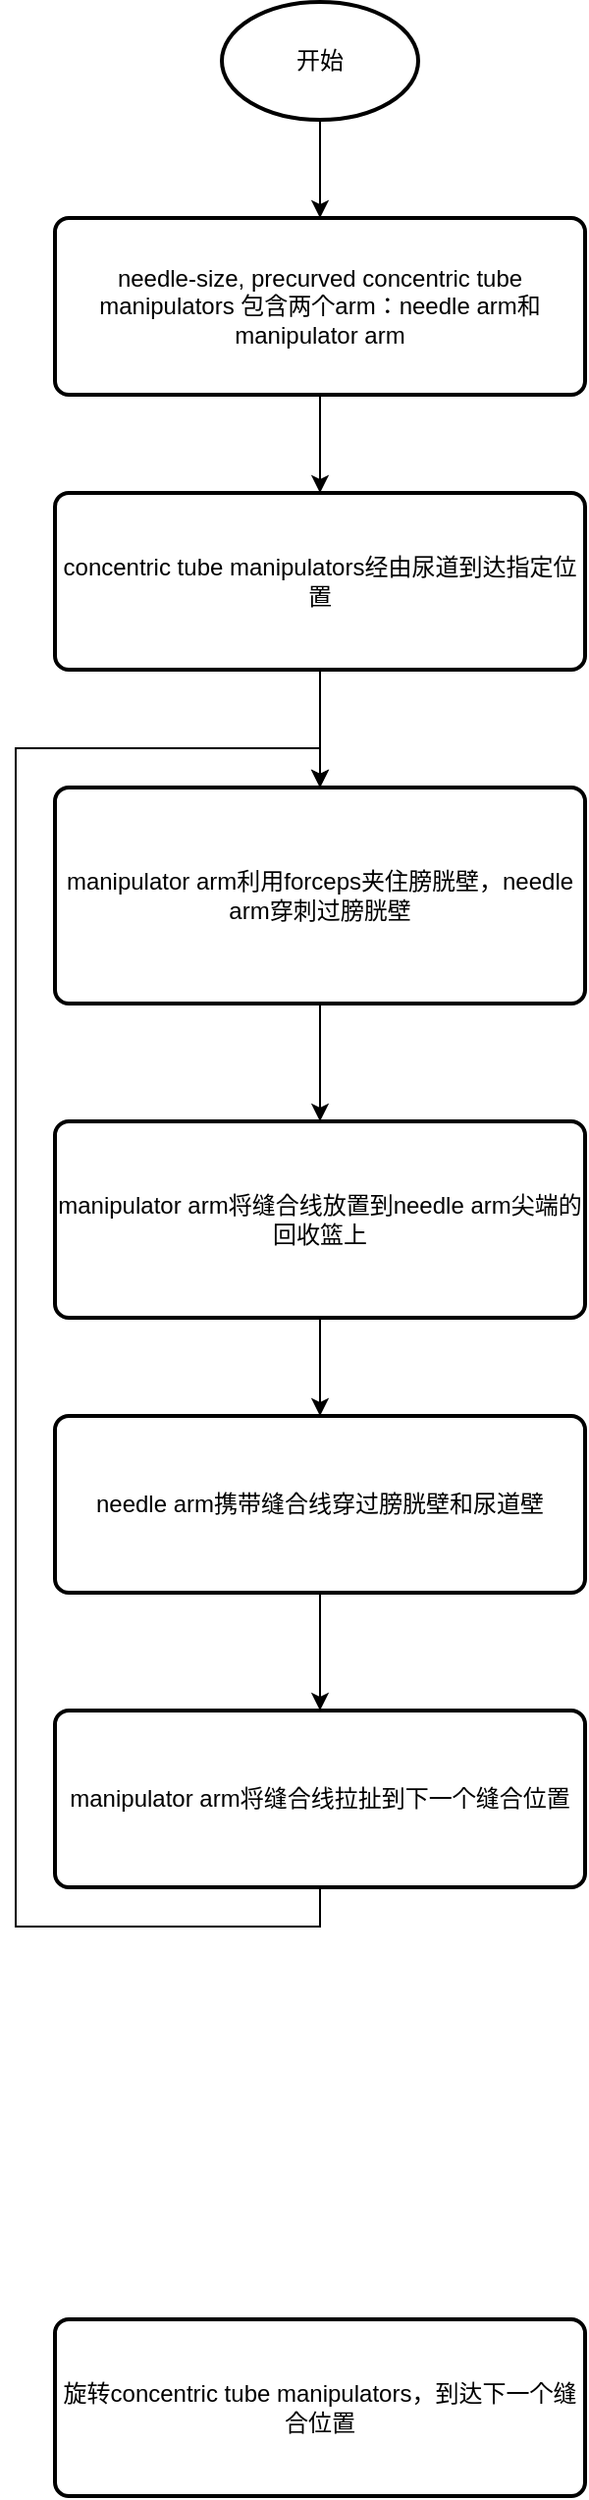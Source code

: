 <mxfile version="21.8.1" type="github">
  <diagram name="第 1 页" id="eGQYAnPUL8QZylnuPs7z">
    <mxGraphModel dx="1221" dy="630" grid="1" gridSize="10" guides="1" tooltips="1" connect="1" arrows="1" fold="1" page="1" pageScale="1" pageWidth="3300" pageHeight="4681" math="1" shadow="0">
      <root>
        <mxCell id="0" />
        <mxCell id="1" parent="0" />
        <mxCell id="VXAlaiL4U9Pdzu3FPUAU-9" style="edgeStyle=orthogonalEdgeStyle;rounded=0;orthogonalLoop=1;jettySize=auto;html=1;exitX=0.5;exitY=1;exitDx=0;exitDy=0;exitPerimeter=0;" edge="1" parent="1" source="VXAlaiL4U9Pdzu3FPUAU-1" target="VXAlaiL4U9Pdzu3FPUAU-2">
          <mxGeometry relative="1" as="geometry" />
        </mxCell>
        <mxCell id="VXAlaiL4U9Pdzu3FPUAU-1" value="开始" style="strokeWidth=2;html=1;shape=mxgraph.flowchart.start_1;whiteSpace=wrap;" vertex="1" parent="1">
          <mxGeometry x="395" y="90" width="100" height="60" as="geometry" />
        </mxCell>
        <mxCell id="VXAlaiL4U9Pdzu3FPUAU-10" style="edgeStyle=orthogonalEdgeStyle;rounded=0;orthogonalLoop=1;jettySize=auto;html=1;exitX=0.5;exitY=1;exitDx=0;exitDy=0;" edge="1" parent="1" source="VXAlaiL4U9Pdzu3FPUAU-2" target="VXAlaiL4U9Pdzu3FPUAU-3">
          <mxGeometry relative="1" as="geometry" />
        </mxCell>
        <mxCell id="VXAlaiL4U9Pdzu3FPUAU-2" value="needle-size, precurved concentric tube manipulators 包含两个arm：needle arm和manipulator arm" style="rounded=1;whiteSpace=wrap;html=1;absoluteArcSize=1;arcSize=14;strokeWidth=2;" vertex="1" parent="1">
          <mxGeometry x="310" y="200" width="270" height="90" as="geometry" />
        </mxCell>
        <mxCell id="VXAlaiL4U9Pdzu3FPUAU-12" style="edgeStyle=orthogonalEdgeStyle;rounded=0;orthogonalLoop=1;jettySize=auto;html=1;exitX=0.5;exitY=1;exitDx=0;exitDy=0;" edge="1" parent="1" source="VXAlaiL4U9Pdzu3FPUAU-3" target="VXAlaiL4U9Pdzu3FPUAU-6">
          <mxGeometry relative="1" as="geometry" />
        </mxCell>
        <mxCell id="VXAlaiL4U9Pdzu3FPUAU-3" value="concentric tube manipulators经由尿道到达指定位置" style="rounded=1;whiteSpace=wrap;html=1;absoluteArcSize=1;arcSize=14;strokeWidth=2;" vertex="1" parent="1">
          <mxGeometry x="310" y="340" width="270" height="90" as="geometry" />
        </mxCell>
        <mxCell id="VXAlaiL4U9Pdzu3FPUAU-17" style="edgeStyle=orthogonalEdgeStyle;rounded=0;orthogonalLoop=1;jettySize=auto;html=1;" edge="1" parent="1" source="VXAlaiL4U9Pdzu3FPUAU-4" target="VXAlaiL4U9Pdzu3FPUAU-8">
          <mxGeometry relative="1" as="geometry" />
        </mxCell>
        <mxCell id="VXAlaiL4U9Pdzu3FPUAU-4" value="manipulator arm将缝合线放置到needle arm尖端的回收篮上" style="rounded=1;whiteSpace=wrap;html=1;absoluteArcSize=1;arcSize=14;strokeWidth=2;" vertex="1" parent="1">
          <mxGeometry x="310" y="660" width="270" height="100" as="geometry" />
        </mxCell>
        <mxCell id="VXAlaiL4U9Pdzu3FPUAU-15" style="edgeStyle=orthogonalEdgeStyle;rounded=0;orthogonalLoop=1;jettySize=auto;html=1;exitX=0.5;exitY=1;exitDx=0;exitDy=0;entryX=0.5;entryY=0;entryDx=0;entryDy=0;" edge="1" parent="1" source="VXAlaiL4U9Pdzu3FPUAU-6" target="VXAlaiL4U9Pdzu3FPUAU-4">
          <mxGeometry relative="1" as="geometry">
            <mxPoint x="455" y="740" as="targetPoint" />
          </mxGeometry>
        </mxCell>
        <mxCell id="VXAlaiL4U9Pdzu3FPUAU-6" value="manipulator arm利用forceps夹住膀胱壁，needle arm穿刺过膀胱壁" style="rounded=1;whiteSpace=wrap;html=1;absoluteArcSize=1;arcSize=14;strokeWidth=2;" vertex="1" parent="1">
          <mxGeometry x="310" y="490" width="270" height="110" as="geometry" />
        </mxCell>
        <mxCell id="VXAlaiL4U9Pdzu3FPUAU-23" style="edgeStyle=orthogonalEdgeStyle;rounded=0;orthogonalLoop=1;jettySize=auto;html=1;exitX=0.5;exitY=1;exitDx=0;exitDy=0;entryX=0.5;entryY=0;entryDx=0;entryDy=0;" edge="1" parent="1" source="VXAlaiL4U9Pdzu3FPUAU-8" target="VXAlaiL4U9Pdzu3FPUAU-21">
          <mxGeometry relative="1" as="geometry" />
        </mxCell>
        <mxCell id="VXAlaiL4U9Pdzu3FPUAU-8" value="needle arm携带缝合线穿过膀胱壁和尿道壁" style="rounded=1;whiteSpace=wrap;html=1;absoluteArcSize=1;arcSize=14;strokeWidth=2;" vertex="1" parent="1">
          <mxGeometry x="310" y="810" width="270" height="90" as="geometry" />
        </mxCell>
        <mxCell id="VXAlaiL4U9Pdzu3FPUAU-24" style="edgeStyle=orthogonalEdgeStyle;rounded=0;orthogonalLoop=1;jettySize=auto;html=1;exitX=0.5;exitY=1;exitDx=0;exitDy=0;entryX=0.5;entryY=0;entryDx=0;entryDy=0;" edge="1" parent="1" source="VXAlaiL4U9Pdzu3FPUAU-21" target="VXAlaiL4U9Pdzu3FPUAU-6">
          <mxGeometry relative="1" as="geometry">
            <Array as="points">
              <mxPoint x="445" y="1070" />
              <mxPoint x="290" y="1070" />
              <mxPoint x="290" y="470" />
              <mxPoint x="445" y="470" />
            </Array>
          </mxGeometry>
        </mxCell>
        <mxCell id="VXAlaiL4U9Pdzu3FPUAU-21" value="manipulator arm将缝合线拉扯到下一个缝合位置" style="rounded=1;whiteSpace=wrap;html=1;absoluteArcSize=1;arcSize=14;strokeWidth=2;" vertex="1" parent="1">
          <mxGeometry x="310" y="960" width="270" height="90" as="geometry" />
        </mxCell>
        <mxCell id="VXAlaiL4U9Pdzu3FPUAU-22" value="旋转concentric tube manipulators，到达下一个缝合位置" style="rounded=1;whiteSpace=wrap;html=1;absoluteArcSize=1;arcSize=14;strokeWidth=2;" vertex="1" parent="1">
          <mxGeometry x="310" y="1270" width="270" height="90" as="geometry" />
        </mxCell>
      </root>
    </mxGraphModel>
  </diagram>
</mxfile>
